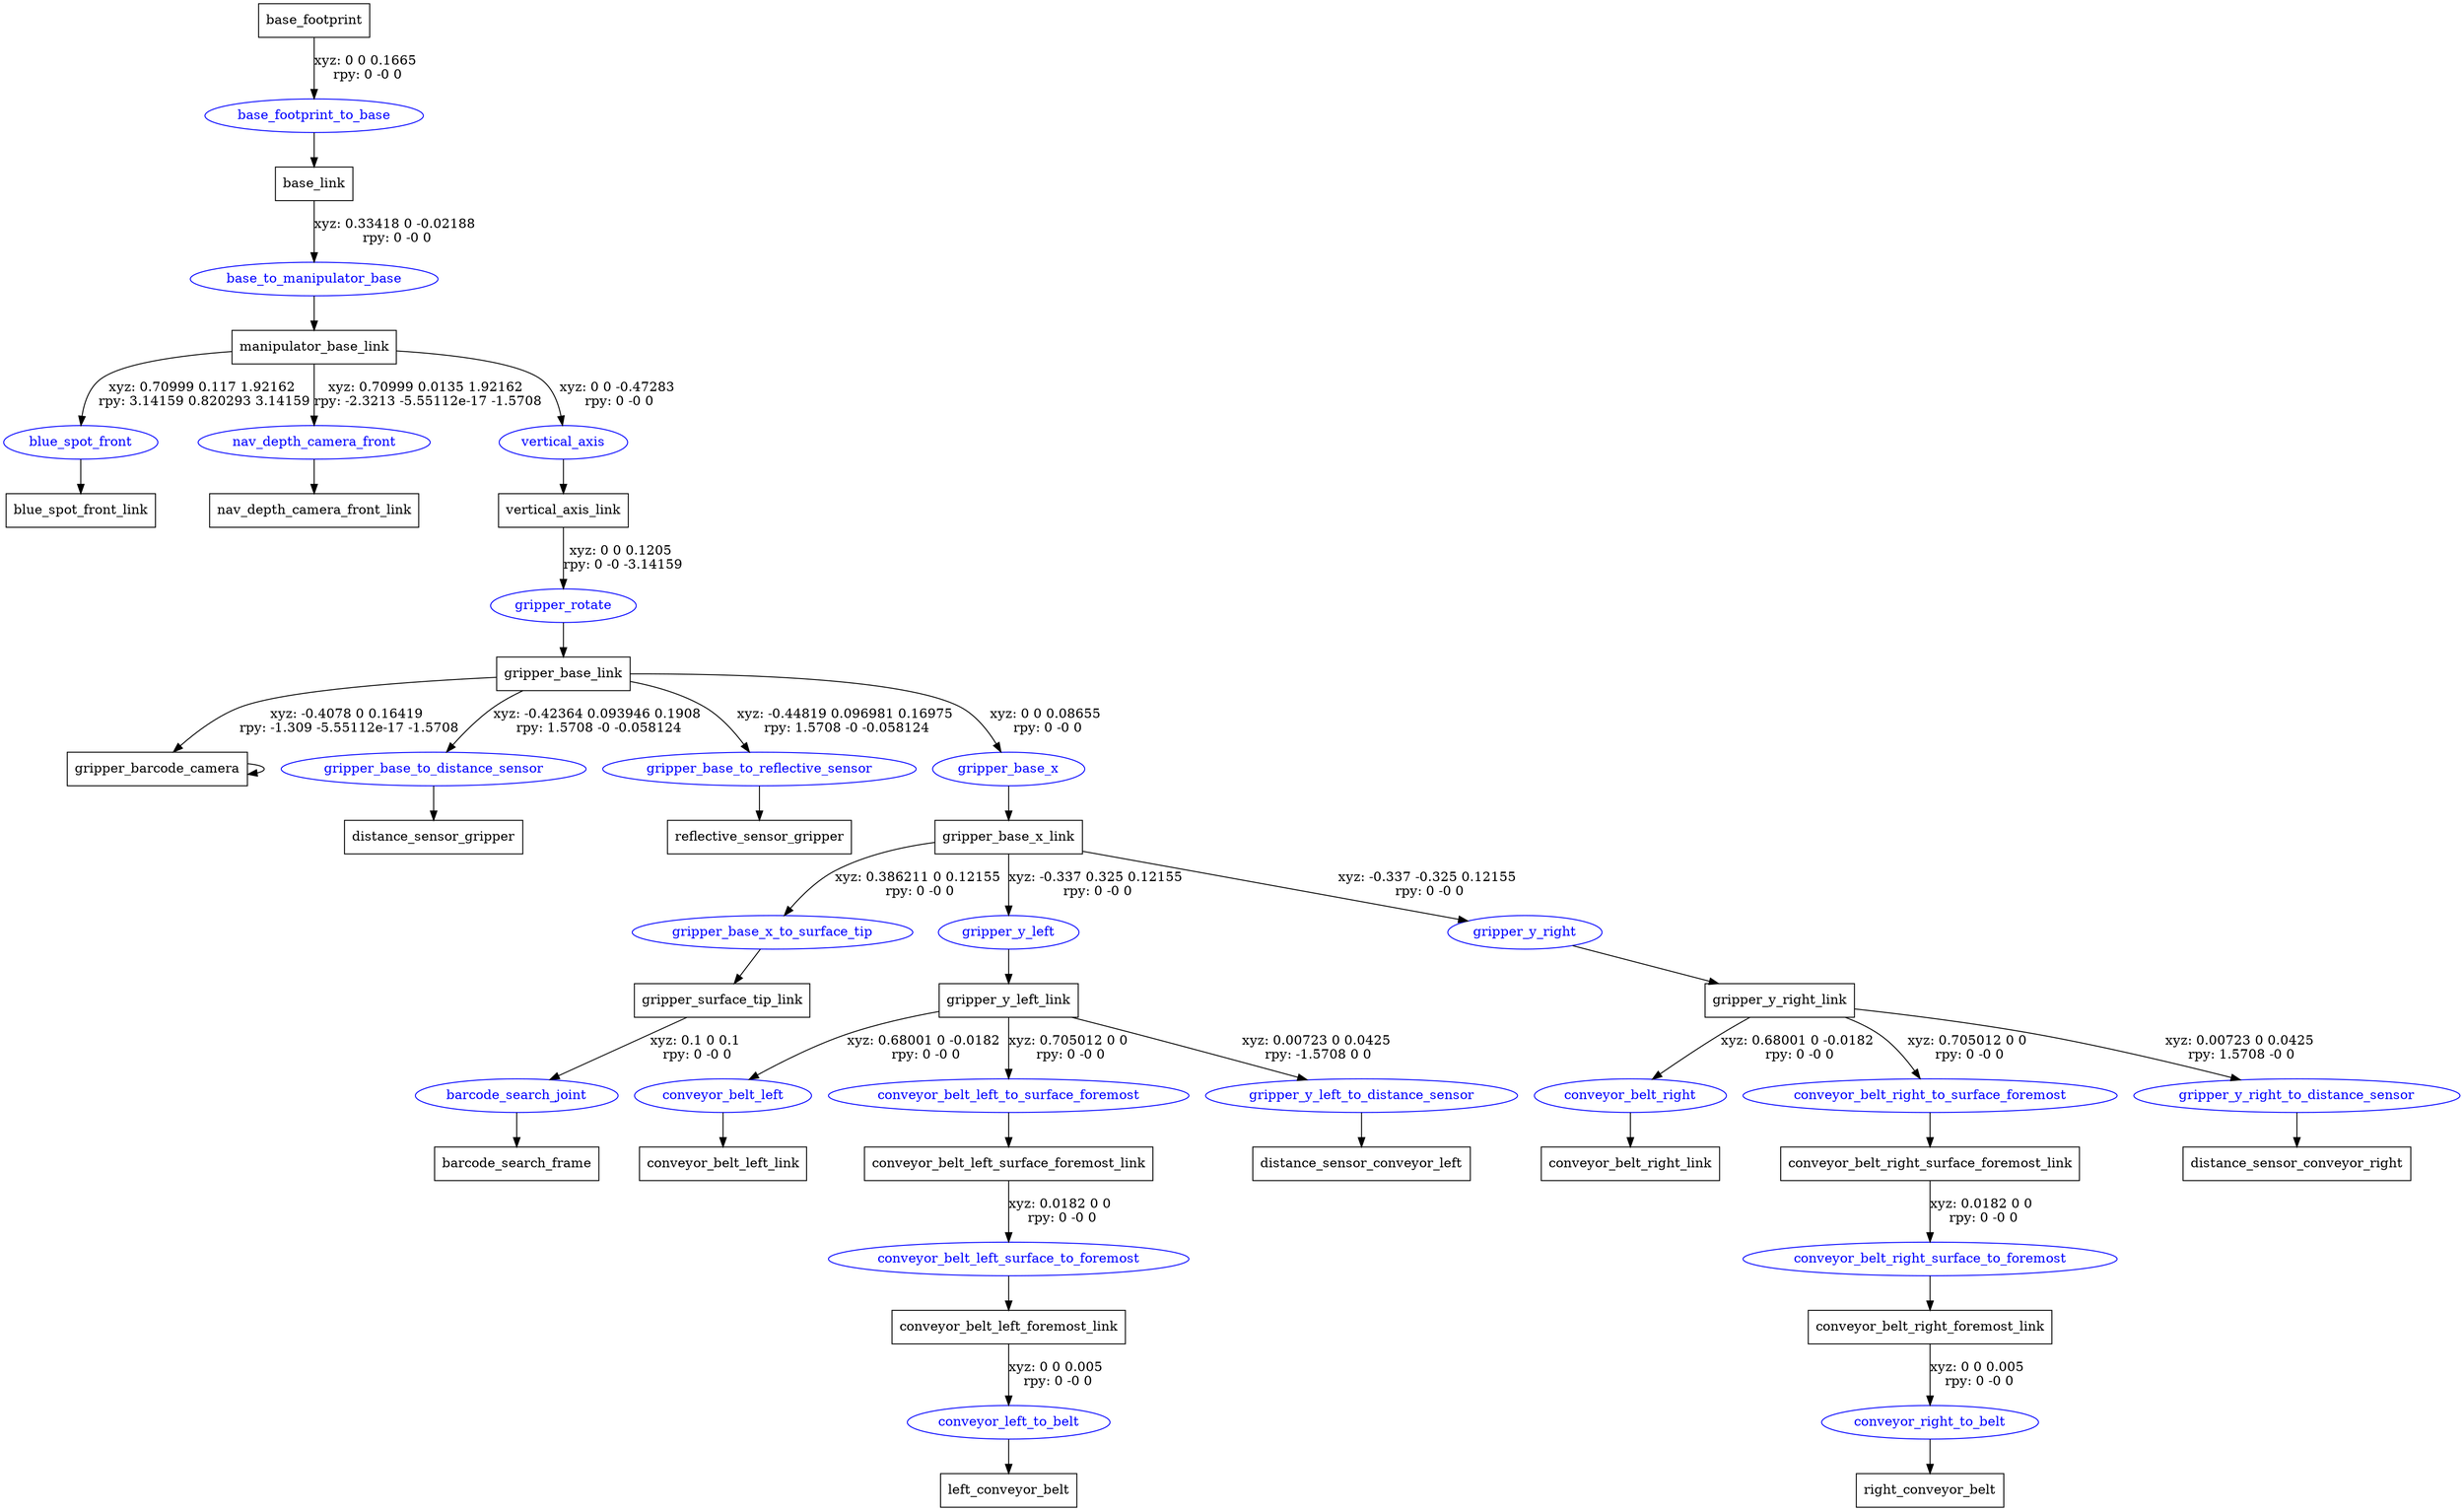 digraph G {
node [shape=box];
"base_footprint" [label="base_footprint"];
"base_link" [label="base_link"];
"manipulator_base_link" [label="manipulator_base_link"];
"blue_spot_front_link" [label="blue_spot_front_link"];
"nav_depth_camera_front_link" [label="nav_depth_camera_front_link"];
"vertical_axis_link" [label="vertical_axis_link"];
"gripper_base_link" [label="gripper_base_link"];
"gripper_barcode_camera" [label="gripper_barcode_camera"];
"distance_sensor_gripper" [label="distance_sensor_gripper"];
"reflective_sensor_gripper" [label="reflective_sensor_gripper"];
"gripper_base_x_link" [label="gripper_base_x_link"];
"gripper_surface_tip_link" [label="gripper_surface_tip_link"];
"barcode_search_frame" [label="barcode_search_frame"];
"gripper_y_left_link" [label="gripper_y_left_link"];
"conveyor_belt_left_link" [label="conveyor_belt_left_link"];
"conveyor_belt_left_surface_foremost_link" [label="conveyor_belt_left_surface_foremost_link"];
"conveyor_belt_left_foremost_link" [label="conveyor_belt_left_foremost_link"];
"left_conveyor_belt" [label="left_conveyor_belt"];
"distance_sensor_conveyor_left" [label="distance_sensor_conveyor_left"];
"gripper_y_right_link" [label="gripper_y_right_link"];
"conveyor_belt_right_link" [label="conveyor_belt_right_link"];
"conveyor_belt_right_surface_foremost_link" [label="conveyor_belt_right_surface_foremost_link"];
"conveyor_belt_right_foremost_link" [label="conveyor_belt_right_foremost_link"];
"right_conveyor_belt" [label="right_conveyor_belt"];
"distance_sensor_conveyor_right" [label="distance_sensor_conveyor_right"];
node [shape=ellipse, color=blue, fontcolor=blue];
"base_footprint" -> "base_footprint_to_base" [label="xyz: 0 0 0.1665 \nrpy: 0 -0 0"]
"base_footprint_to_base" -> "base_link"
"base_link" -> "base_to_manipulator_base" [label="xyz: 0.33418 0 -0.02188 \nrpy: 0 -0 0"]
"base_to_manipulator_base" -> "manipulator_base_link"
"manipulator_base_link" -> "blue_spot_front" [label="xyz: 0.70999 0.117 1.92162 \nrpy: 3.14159 0.820293 3.14159"]
"blue_spot_front" -> "blue_spot_front_link"
"manipulator_base_link" -> "nav_depth_camera_front" [label="xyz: 0.70999 0.0135 1.92162 \nrpy: -2.3213 -5.55112e-17 -1.5708"]
"nav_depth_camera_front" -> "nav_depth_camera_front_link"
"manipulator_base_link" -> "vertical_axis" [label="xyz: 0 0 -0.47283 \nrpy: 0 -0 0"]
"vertical_axis" -> "vertical_axis_link"
"vertical_axis_link" -> "gripper_rotate" [label="xyz: 0 0 0.1205 \nrpy: 0 -0 -3.14159"]
"gripper_rotate" -> "gripper_base_link"
"gripper_base_link" -> "gripper_barcode_camera" [label="xyz: -0.4078 0 0.16419 \nrpy: -1.309 -5.55112e-17 -1.5708"]
"gripper_barcode_camera" -> "gripper_barcode_camera"
"gripper_base_link" -> "gripper_base_to_distance_sensor" [label="xyz: -0.42364 0.093946 0.1908 \nrpy: 1.5708 -0 -0.058124"]
"gripper_base_to_distance_sensor" -> "distance_sensor_gripper"
"gripper_base_link" -> "gripper_base_to_reflective_sensor" [label="xyz: -0.44819 0.096981 0.16975 \nrpy: 1.5708 -0 -0.058124"]
"gripper_base_to_reflective_sensor" -> "reflective_sensor_gripper"
"gripper_base_link" -> "gripper_base_x" [label="xyz: 0 0 0.08655 \nrpy: 0 -0 0"]
"gripper_base_x" -> "gripper_base_x_link"
"gripper_base_x_link" -> "gripper_base_x_to_surface_tip" [label="xyz: 0.386211 0 0.12155 \nrpy: 0 -0 0"]
"gripper_base_x_to_surface_tip" -> "gripper_surface_tip_link"
"gripper_surface_tip_link" -> "barcode_search_joint" [label="xyz: 0.1 0 0.1 \nrpy: 0 -0 0"]
"barcode_search_joint" -> "barcode_search_frame"
"gripper_base_x_link" -> "gripper_y_left" [label="xyz: -0.337 0.325 0.12155 \nrpy: 0 -0 0"]
"gripper_y_left" -> "gripper_y_left_link"
"gripper_y_left_link" -> "conveyor_belt_left" [label="xyz: 0.68001 0 -0.0182 \nrpy: 0 -0 0"]
"conveyor_belt_left" -> "conveyor_belt_left_link"
"gripper_y_left_link" -> "conveyor_belt_left_to_surface_foremost" [label="xyz: 0.705012 0 0 \nrpy: 0 -0 0"]
"conveyor_belt_left_to_surface_foremost" -> "conveyor_belt_left_surface_foremost_link"
"conveyor_belt_left_surface_foremost_link" -> "conveyor_belt_left_surface_to_foremost" [label="xyz: 0.0182 0 0 \nrpy: 0 -0 0"]
"conveyor_belt_left_surface_to_foremost" -> "conveyor_belt_left_foremost_link"
"conveyor_belt_left_foremost_link" -> "conveyor_left_to_belt" [label="xyz: 0 0 0.005 \nrpy: 0 -0 0"]
"conveyor_left_to_belt" -> "left_conveyor_belt"
"gripper_y_left_link" -> "gripper_y_left_to_distance_sensor" [label="xyz: 0.00723 0 0.0425 \nrpy: -1.5708 0 0"]
"gripper_y_left_to_distance_sensor" -> "distance_sensor_conveyor_left"
"gripper_base_x_link" -> "gripper_y_right" [label="xyz: -0.337 -0.325 0.12155 \nrpy: 0 -0 0"]
"gripper_y_right" -> "gripper_y_right_link"
"gripper_y_right_link" -> "conveyor_belt_right" [label="xyz: 0.68001 0 -0.0182 \nrpy: 0 -0 0"]
"conveyor_belt_right" -> "conveyor_belt_right_link"
"gripper_y_right_link" -> "conveyor_belt_right_to_surface_foremost" [label="xyz: 0.705012 0 0 \nrpy: 0 -0 0"]
"conveyor_belt_right_to_surface_foremost" -> "conveyor_belt_right_surface_foremost_link"
"conveyor_belt_right_surface_foremost_link" -> "conveyor_belt_right_surface_to_foremost" [label="xyz: 0.0182 0 0 \nrpy: 0 -0 0"]
"conveyor_belt_right_surface_to_foremost" -> "conveyor_belt_right_foremost_link"
"conveyor_belt_right_foremost_link" -> "conveyor_right_to_belt" [label="xyz: 0 0 0.005 \nrpy: 0 -0 0"]
"conveyor_right_to_belt" -> "right_conveyor_belt"
"gripper_y_right_link" -> "gripper_y_right_to_distance_sensor" [label="xyz: 0.00723 0 0.0425 \nrpy: 1.5708 -0 0"]
"gripper_y_right_to_distance_sensor" -> "distance_sensor_conveyor_right"
}
